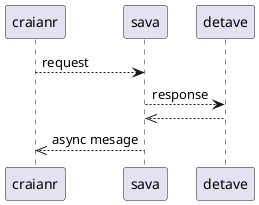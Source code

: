@startuml
craianr--> sava: request
sava --> detave: response
detave -->> sava : 
sava -->> craianr: async mesage
@enduml